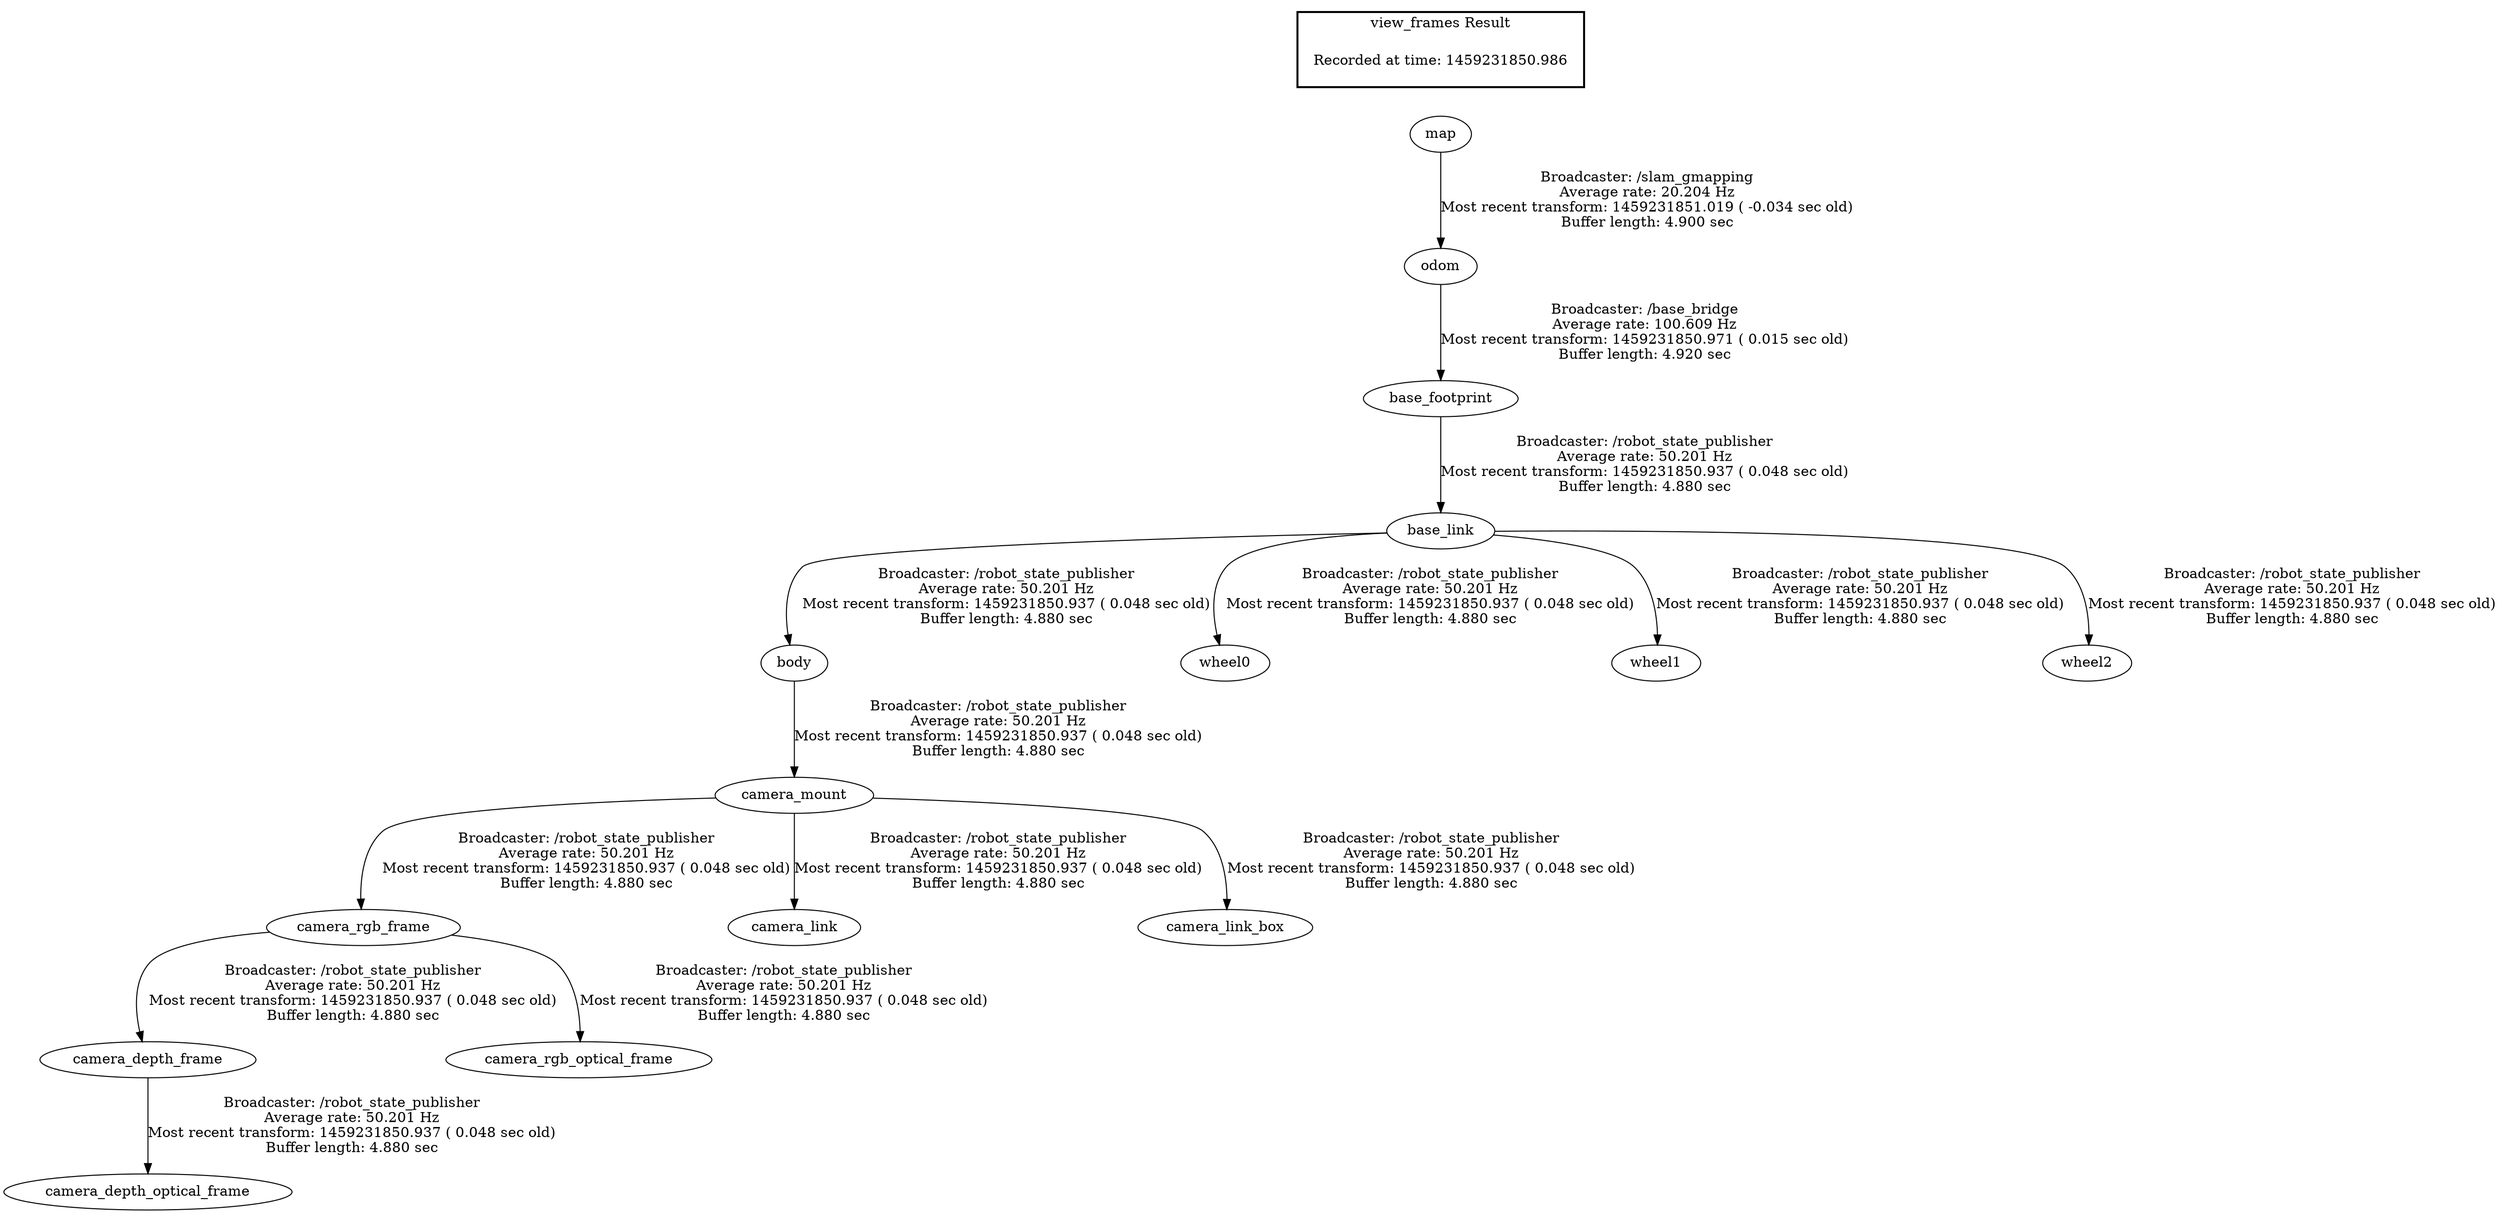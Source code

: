 digraph G {
"odom" -> "base_footprint"[label="Broadcaster: /base_bridge\nAverage rate: 100.609 Hz\nMost recent transform: 1459231850.971 ( 0.015 sec old)\nBuffer length: 4.920 sec\n"];
"map" -> "odom"[label="Broadcaster: /slam_gmapping\nAverage rate: 20.204 Hz\nMost recent transform: 1459231851.019 ( -0.034 sec old)\nBuffer length: 4.900 sec\n"];
"base_link" -> "body"[label="Broadcaster: /robot_state_publisher\nAverage rate: 50.201 Hz\nMost recent transform: 1459231850.937 ( 0.048 sec old)\nBuffer length: 4.880 sec\n"];
"base_footprint" -> "base_link"[label="Broadcaster: /robot_state_publisher\nAverage rate: 50.201 Hz\nMost recent transform: 1459231850.937 ( 0.048 sec old)\nBuffer length: 4.880 sec\n"];
"base_link" -> "wheel0"[label="Broadcaster: /robot_state_publisher\nAverage rate: 50.201 Hz\nMost recent transform: 1459231850.937 ( 0.048 sec old)\nBuffer length: 4.880 sec\n"];
"base_link" -> "wheel1"[label="Broadcaster: /robot_state_publisher\nAverage rate: 50.201 Hz\nMost recent transform: 1459231850.937 ( 0.048 sec old)\nBuffer length: 4.880 sec\n"];
"base_link" -> "wheel2"[label="Broadcaster: /robot_state_publisher\nAverage rate: 50.201 Hz\nMost recent transform: 1459231850.937 ( 0.048 sec old)\nBuffer length: 4.880 sec\n"];
"body" -> "camera_mount"[label="Broadcaster: /robot_state_publisher\nAverage rate: 50.201 Hz\nMost recent transform: 1459231850.937 ( 0.048 sec old)\nBuffer length: 4.880 sec\n"];
"camera_rgb_frame" -> "camera_depth_frame"[label="Broadcaster: /robot_state_publisher\nAverage rate: 50.201 Hz\nMost recent transform: 1459231850.937 ( 0.048 sec old)\nBuffer length: 4.880 sec\n"];
"camera_mount" -> "camera_rgb_frame"[label="Broadcaster: /robot_state_publisher\nAverage rate: 50.201 Hz\nMost recent transform: 1459231850.937 ( 0.048 sec old)\nBuffer length: 4.880 sec\n"];
"camera_depth_frame" -> "camera_depth_optical_frame"[label="Broadcaster: /robot_state_publisher\nAverage rate: 50.201 Hz\nMost recent transform: 1459231850.937 ( 0.048 sec old)\nBuffer length: 4.880 sec\n"];
"camera_mount" -> "camera_link"[label="Broadcaster: /robot_state_publisher\nAverage rate: 50.201 Hz\nMost recent transform: 1459231850.937 ( 0.048 sec old)\nBuffer length: 4.880 sec\n"];
"camera_mount" -> "camera_link_box"[label="Broadcaster: /robot_state_publisher\nAverage rate: 50.201 Hz\nMost recent transform: 1459231850.937 ( 0.048 sec old)\nBuffer length: 4.880 sec\n"];
"camera_rgb_frame" -> "camera_rgb_optical_frame"[label="Broadcaster: /robot_state_publisher\nAverage rate: 50.201 Hz\nMost recent transform: 1459231850.937 ( 0.048 sec old)\nBuffer length: 4.880 sec\n"];
edge [style=invis];
 subgraph cluster_legend { style=bold; color=black; label ="view_frames Result";
"Recorded at time: 1459231850.986"[ shape=plaintext ] ;
 }->"map";
}